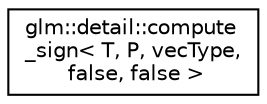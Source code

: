 digraph "Graphical Class Hierarchy"
{
  edge [fontname="Helvetica",fontsize="10",labelfontname="Helvetica",labelfontsize="10"];
  node [fontname="Helvetica",fontsize="10",shape=record];
  rankdir="LR";
  Node1 [label="glm::detail::compute\l_sign\< T, P, vecType,\l false, false \>",height=0.2,width=0.4,color="black", fillcolor="white", style="filled",URL="$structglm_1_1detail_1_1compute__sign_3_01_t_00_01_p_00_01vec_type_00_01false_00_01false_01_4.html"];
}
